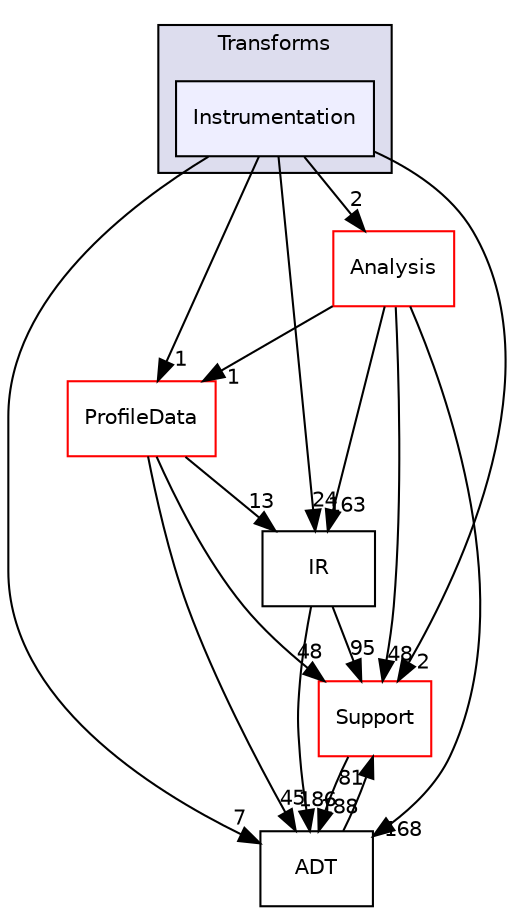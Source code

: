 digraph "include/llvm/Transforms/Instrumentation" {
  bgcolor=transparent;
  compound=true
  node [ fontsize="10", fontname="Helvetica"];
  edge [ labelfontsize="10", labelfontname="Helvetica"];
  subgraph clusterdir_5625ec55672b6ae9c183a884d9f7b761 {
    graph [ bgcolor="#ddddee", pencolor="black", label="Transforms" fontname="Helvetica", fontsize="10", URL="dir_5625ec55672b6ae9c183a884d9f7b761.html"]
  dir_4d76fb4acba6313de868e80d4dc18ddf [shape=box, label="Instrumentation", style="filled", fillcolor="#eeeeff", pencolor="black", URL="dir_4d76fb4acba6313de868e80d4dc18ddf.html"];
  }
  dir_c3e93f23a4a31c717998b98ce143b7c0 [shape=box label="IR" URL="dir_c3e93f23a4a31c717998b98ce143b7c0.html"];
  dir_ae1e398ac700924fa434b51c248a5531 [shape=box label="Support" color="red" URL="dir_ae1e398ac700924fa434b51c248a5531.html"];
  dir_32453792af2ba70c54e3ccae3a790d1b [shape=box label="ADT" URL="dir_32453792af2ba70c54e3ccae3a790d1b.html"];
  dir_fb12555e9948232649f998a9a651ff9d [shape=box label="ProfileData" color="red" URL="dir_fb12555e9948232649f998a9a651ff9d.html"];
  dir_97cdd6ae7e6843add574fb55e792badd [shape=box label="Analysis" color="red" URL="dir_97cdd6ae7e6843add574fb55e792badd.html"];
  dir_c3e93f23a4a31c717998b98ce143b7c0->dir_ae1e398ac700924fa434b51c248a5531 [headlabel="95", labeldistance=1.5 headhref="dir_000010_000011.html"];
  dir_c3e93f23a4a31c717998b98ce143b7c0->dir_32453792af2ba70c54e3ccae3a790d1b [headlabel="186", labeldistance=1.5 headhref="dir_000010_000007.html"];
  dir_ae1e398ac700924fa434b51c248a5531->dir_32453792af2ba70c54e3ccae3a790d1b [headlabel="188", labeldistance=1.5 headhref="dir_000011_000007.html"];
  dir_32453792af2ba70c54e3ccae3a790d1b->dir_ae1e398ac700924fa434b51c248a5531 [headlabel="81", labeldistance=1.5 headhref="dir_000007_000011.html"];
  dir_fb12555e9948232649f998a9a651ff9d->dir_c3e93f23a4a31c717998b98ce143b7c0 [headlabel="13", labeldistance=1.5 headhref="dir_000296_000010.html"];
  dir_fb12555e9948232649f998a9a651ff9d->dir_ae1e398ac700924fa434b51c248a5531 [headlabel="48", labeldistance=1.5 headhref="dir_000296_000011.html"];
  dir_fb12555e9948232649f998a9a651ff9d->dir_32453792af2ba70c54e3ccae3a790d1b [headlabel="45", labeldistance=1.5 headhref="dir_000296_000007.html"];
  dir_97cdd6ae7e6843add574fb55e792badd->dir_c3e93f23a4a31c717998b98ce143b7c0 [headlabel="163", labeldistance=1.5 headhref="dir_000012_000010.html"];
  dir_97cdd6ae7e6843add574fb55e792badd->dir_ae1e398ac700924fa434b51c248a5531 [headlabel="48", labeldistance=1.5 headhref="dir_000012_000011.html"];
  dir_97cdd6ae7e6843add574fb55e792badd->dir_32453792af2ba70c54e3ccae3a790d1b [headlabel="168", labeldistance=1.5 headhref="dir_000012_000007.html"];
  dir_97cdd6ae7e6843add574fb55e792badd->dir_fb12555e9948232649f998a9a651ff9d [headlabel="1", labeldistance=1.5 headhref="dir_000012_000296.html"];
  dir_4d76fb4acba6313de868e80d4dc18ddf->dir_c3e93f23a4a31c717998b98ce143b7c0 [headlabel="24", labeldistance=1.5 headhref="dir_000312_000010.html"];
  dir_4d76fb4acba6313de868e80d4dc18ddf->dir_ae1e398ac700924fa434b51c248a5531 [headlabel="2", labeldistance=1.5 headhref="dir_000312_000011.html"];
  dir_4d76fb4acba6313de868e80d4dc18ddf->dir_32453792af2ba70c54e3ccae3a790d1b [headlabel="7", labeldistance=1.5 headhref="dir_000312_000007.html"];
  dir_4d76fb4acba6313de868e80d4dc18ddf->dir_fb12555e9948232649f998a9a651ff9d [headlabel="1", labeldistance=1.5 headhref="dir_000312_000296.html"];
  dir_4d76fb4acba6313de868e80d4dc18ddf->dir_97cdd6ae7e6843add574fb55e792badd [headlabel="2", labeldistance=1.5 headhref="dir_000312_000012.html"];
}
